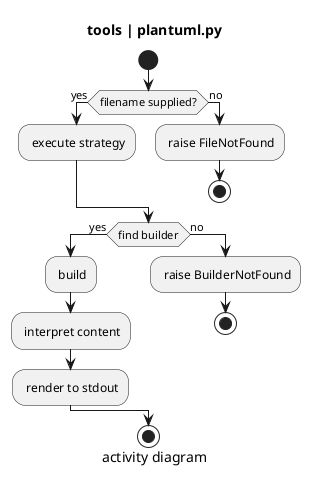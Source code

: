 @startuml

title tools | plantuml.py

start

if (filename supplied?) then (yes)
    : execute strategy;
else (no)
    : raise FileNotFound;
    stop
endif

if (find builder) then (yes)
    : build;
    : interpret content;
    : render to stdout;
else (no)
    : raise BuilderNotFound;
    stop
endif

stop

caption "activity diagram"
@enduml